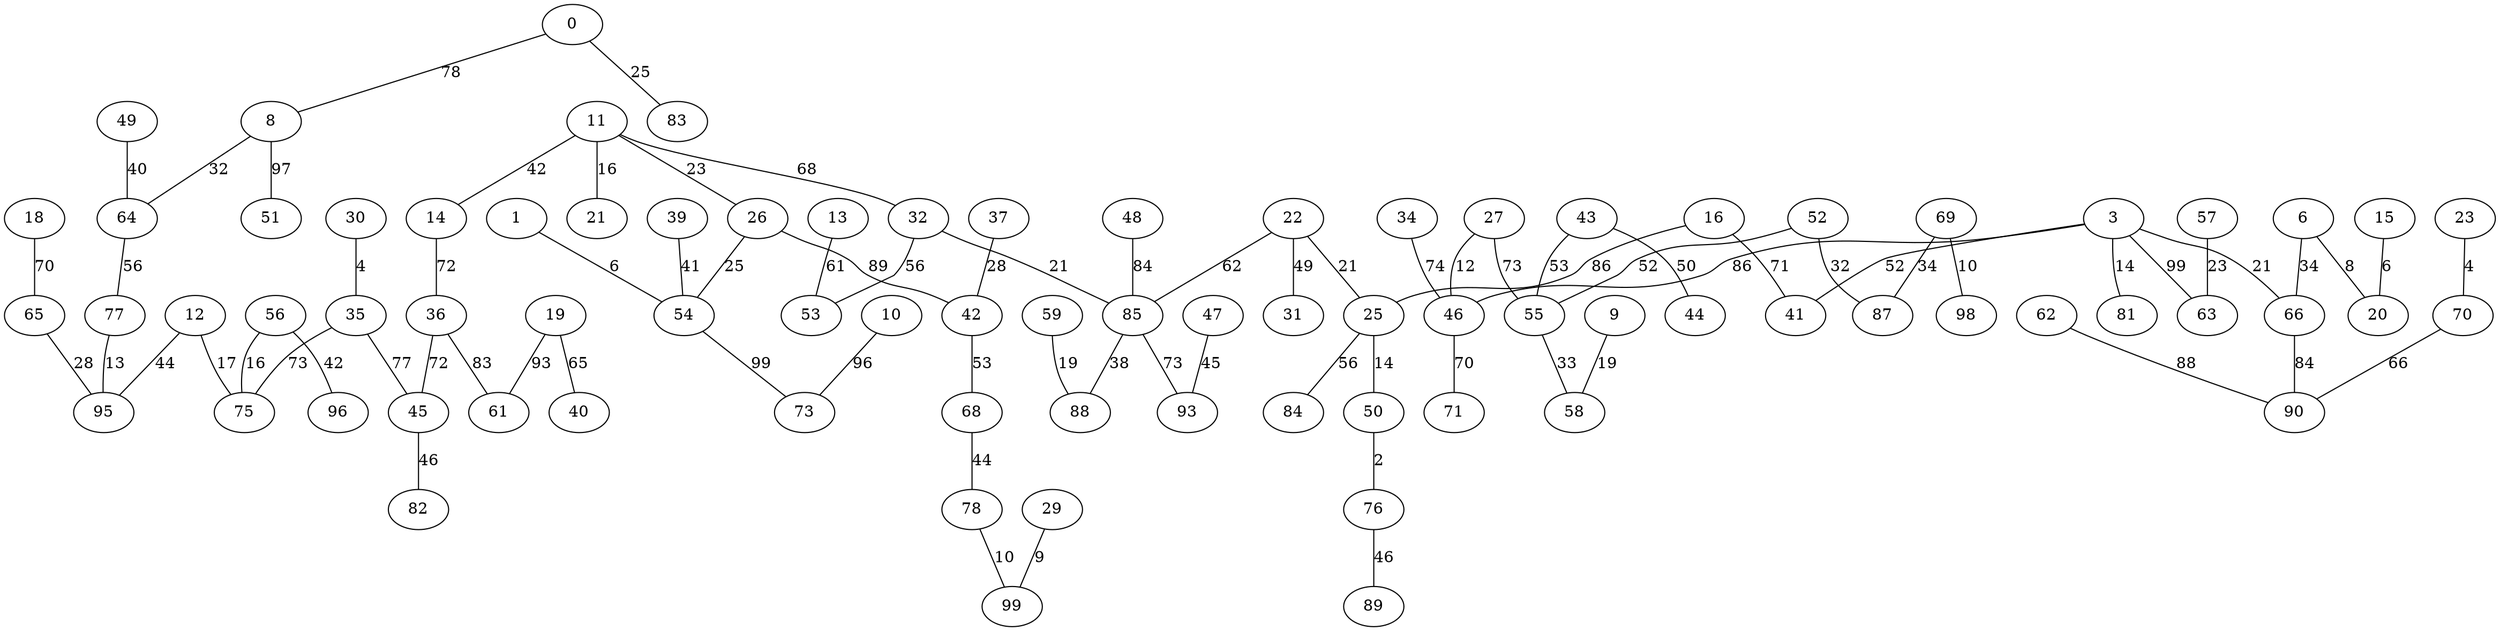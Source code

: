 graph {
  0 [label="0"];
  1 [label="1"];
  3 [label="3"];
  6 [label="6"];
  8 [label="8"];
  9 [label="9"];
  10 [label="10"];
  11 [label="11"];
  12 [label="12"];
  13 [label="13"];
  14 [label="14"];
  15 [label="15"];
  16 [label="16"];
  18 [label="18"];
  19 [label="19"];
  20 [label="20"];
  21 [label="21"];
  22 [label="22"];
  23 [label="23"];
  25 [label="25"];
  26 [label="26"];
  27 [label="27"];
  29 [label="29"];
  30 [label="30"];
  31 [label="31"];
  32 [label="32"];
  34 [label="34"];
  35 [label="35"];
  36 [label="36"];
  37 [label="37"];
  39 [label="39"];
  40 [label="40"];
  41 [label="41"];
  42 [label="42"];
  43 [label="43"];
  44 [label="44"];
  45 [label="45"];
  46 [label="46"];
  47 [label="47"];
  48 [label="48"];
  49 [label="49"];
  50 [label="50"];
  51 [label="51"];
  52 [label="52"];
  53 [label="53"];
  54 [label="54"];
  55 [label="55"];
  56 [label="56"];
  57 [label="57"];
  58 [label="58"];
  59 [label="59"];
  61 [label="61"];
  62 [label="62"];
  63 [label="63"];
  64 [label="64"];
  65 [label="65"];
  66 [label="66"];
  68 [label="68"];
  69 [label="69"];
  70 [label="70"];
  71 [label="71"];
  73 [label="73"];
  75 [label="75"];
  76 [label="76"];
  77 [label="77"];
  78 [label="78"];
  81 [label="81"];
  82 [label="82"];
  83 [label="83"];
  84 [label="84"];
  85 [label="85"];
  87 [label="87"];
  88 [label="88"];
  89 [label="89"];
  90 [label="90"];
  93 [label="93"];
  95 [label="95"];
  96 [label="96"];
  98 [label="98"];
  99 [label="99"];
  0 -- 8 [label="78"];
  0 -- 83 [label="25"];
  1 -- 54 [label="6"];
  3 -- 46 [label="86"];
  3 -- 66 [label="21"];
  3 -- 63 [label="99"];
  3 -- 81 [label="14"];
  3 -- 41 [label="52"];
  6 -- 20 [label="8"];
  6 -- 66 [label="34"];
  8 -- 64 [label="32"];
  8 -- 51 [label="97"];
  9 -- 58 [label="19"];
  10 -- 73 [label="96"];
  11 -- 21 [label="16"];
  11 -- 14 [label="42"];
  11 -- 26 [label="23"];
  11 -- 32 [label="68"];
  12 -- 75 [label="17"];
  12 -- 95 [label="44"];
  13 -- 53 [label="61"];
  14 -- 36 [label="72"];
  15 -- 20 [label="6"];
  16 -- 41 [label="71"];
  16 -- 25 [label="86"];
  18 -- 65 [label="70"];
  19 -- 61 [label="93"];
  19 -- 40 [label="65"];
  22 -- 31 [label="49"];
  22 -- 85 [label="62"];
  22 -- 25 [label="21"];
  23 -- 70 [label="4"];
  25 -- 84 [label="56"];
  25 -- 50 [label="14"];
  26 -- 54 [label="25"];
  26 -- 42 [label="89"];
  27 -- 46 [label="12"];
  27 -- 55 [label="73"];
  29 -- 99 [label="9"];
  30 -- 35 [label="4"];
  32 -- 53 [label="56"];
  32 -- 85 [label="21"];
  34 -- 46 [label="74"];
  35 -- 75 [label="73"];
  35 -- 45 [label="77"];
  36 -- 45 [label="72"];
  36 -- 61 [label="83"];
  37 -- 42 [label="28"];
  39 -- 54 [label="41"];
  42 -- 68 [label="53"];
  43 -- 55 [label="53"];
  43 -- 44 [label="50"];
  45 -- 82 [label="46"];
  46 -- 71 [label="70"];
  47 -- 93 [label="45"];
  48 -- 85 [label="84"];
  49 -- 64 [label="40"];
  50 -- 76 [label="2"];
  52 -- 55 [label="52"];
  52 -- 87 [label="32"];
  54 -- 73 [label="99"];
  55 -- 58 [label="33"];
  56 -- 75 [label="16"];
  56 -- 96 [label="42"];
  57 -- 63 [label="23"];
  59 -- 88 [label="19"];
  62 -- 90 [label="88"];
  64 -- 77 [label="56"];
  65 -- 95 [label="28"];
  66 -- 90 [label="84"];
  68 -- 78 [label="44"];
  69 -- 87 [label="34"];
  69 -- 98 [label="10"];
  70 -- 90 [label="66"];
  76 -- 89 [label="46"];
  77 -- 95 [label="13"];
  78 -- 99 [label="10"];
  85 -- 93 [label="73"];
  85 -- 88 [label="38"];
}